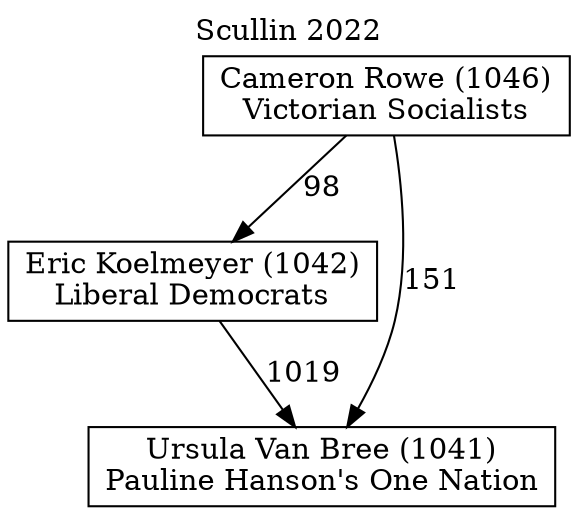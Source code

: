 // House preference flow
digraph "Ursula Van Bree (1041)_Scullin_2022" {
	graph [label="Scullin 2022" labelloc=t mclimit=10]
	node [shape=box]
	"Cameron Rowe (1046)" [label="Cameron Rowe (1046)
Victorian Socialists"]
	"Eric Koelmeyer (1042)" [label="Eric Koelmeyer (1042)
Liberal Democrats"]
	"Ursula Van Bree (1041)" [label="Ursula Van Bree (1041)
Pauline Hanson's One Nation"]
	"Cameron Rowe (1046)" -> "Eric Koelmeyer (1042)" [label=98]
	"Eric Koelmeyer (1042)" -> "Ursula Van Bree (1041)" [label=1019]
	"Cameron Rowe (1046)" -> "Ursula Van Bree (1041)" [label=151]
}
